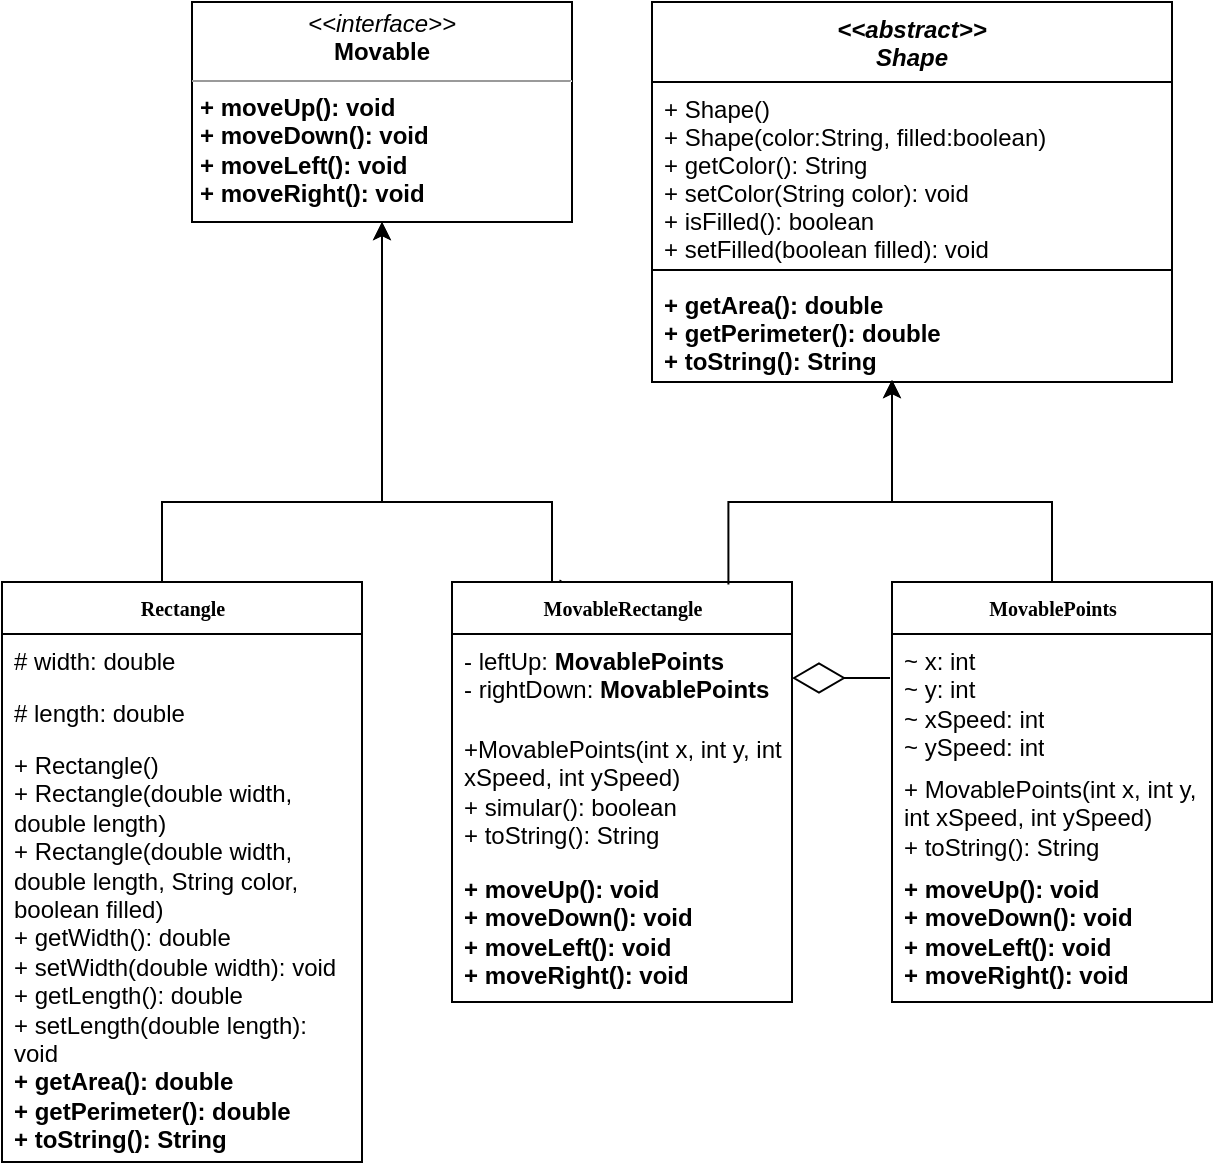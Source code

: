 <mxfile version="13.9.9" type="device"><diagram name="Page-1" id="c4acf3e9-155e-7222-9cf6-157b1a14988f"><mxGraphModel dx="593" dy="347" grid="1" gridSize="10" guides="1" tooltips="1" connect="1" arrows="1" fold="1" page="1" pageScale="1" pageWidth="850" pageHeight="1100" background="#ffffff" math="0" shadow="0"><root><mxCell id="0"/><mxCell id="1" parent="0"/><mxCell id="zzBUbKRTU0ExfQHecpJ2-25" style="edgeStyle=orthogonalEdgeStyle;rounded=0;orthogonalLoop=1;jettySize=auto;html=1;exitX=0.5;exitY=0;exitDx=0;exitDy=0;entryX=0.5;entryY=1;entryDx=0;entryDy=0;" edge="1" parent="1" source="17acba5748e5396b-30" target="5d2195bd80daf111-18"><mxGeometry relative="1" as="geometry"><Array as="points"><mxPoint x="235" y="310"/><mxPoint x="345" y="310"/></Array></mxGeometry></mxCell><mxCell id="17acba5748e5396b-30" value="&lt;b&gt;Rectangle&lt;/b&gt;" style="swimlane;html=1;fontStyle=0;childLayout=stackLayout;horizontal=1;startSize=26;fillColor=none;horizontalStack=0;resizeParent=1;resizeLast=0;collapsible=1;marginBottom=0;swimlaneFillColor=#ffffff;rounded=0;shadow=0;comic=0;labelBackgroundColor=none;strokeWidth=1;fontFamily=Verdana;fontSize=10;align=center;" parent="1" vertex="1"><mxGeometry x="155" y="350" width="180" height="290" as="geometry"/></mxCell><mxCell id="17acba5748e5396b-31" value="# width: double" style="text;html=1;strokeColor=none;fillColor=none;align=left;verticalAlign=top;spacingLeft=4;spacingRight=4;whiteSpace=wrap;overflow=hidden;rotatable=0;points=[[0,0.5],[1,0.5]];portConstraint=eastwest;" parent="17acba5748e5396b-30" vertex="1"><mxGeometry y="26" width="180" height="26" as="geometry"/></mxCell><mxCell id="17acba5748e5396b-32" value="# length: double" style="text;html=1;strokeColor=none;fillColor=none;align=left;verticalAlign=top;spacingLeft=4;spacingRight=4;whiteSpace=wrap;overflow=hidden;rotatable=0;points=[[0,0.5],[1,0.5]];portConstraint=eastwest;" parent="17acba5748e5396b-30" vertex="1"><mxGeometry y="52" width="180" height="26" as="geometry"/></mxCell><mxCell id="17acba5748e5396b-33" value="+ Rectangle()&lt;br&gt;+ Rectangle(double width, double length)&lt;br&gt;+ Rectangle(double width, double length, String color, boolean filled)&lt;br&gt;+ getWidth(): double&lt;br&gt;+ setWidth(double width): void&lt;br&gt;+ getLength(): double&lt;br&gt;+ setLength(double length): void&lt;br&gt;&lt;b&gt;+ getArea(): double&lt;br&gt;+ getPerimeter(): double&lt;br&gt;+ toString(): String&lt;/b&gt;" style="text;html=1;strokeColor=none;fillColor=none;align=left;verticalAlign=top;spacingLeft=4;spacingRight=4;whiteSpace=wrap;overflow=hidden;rotatable=0;points=[[0,0.5],[1,0.5]];portConstraint=eastwest;" parent="17acba5748e5396b-30" vertex="1"><mxGeometry y="78" width="180" height="212" as="geometry"/></mxCell><mxCell id="5d2195bd80daf111-18" value="&lt;p style=&quot;margin: 0px ; margin-top: 4px ; text-align: center&quot;&gt;&lt;i&gt;&amp;lt;&amp;lt;interface&amp;gt;&amp;gt;&lt;/i&gt;&lt;br&gt;&lt;b&gt;Movable&lt;/b&gt;&lt;/p&gt;&lt;hr size=&quot;1&quot;&gt;&lt;p style=&quot;margin: 0px ; margin-left: 4px&quot;&gt;&lt;b&gt;+ moveUp(): void&lt;br&gt;+ moveDown(): void&lt;/b&gt;&lt;/p&gt;&lt;p style=&quot;margin: 0px ; margin-left: 4px&quot;&gt;&lt;b&gt;+ moveLeft(): void&lt;br&gt;&lt;/b&gt;&lt;/p&gt;&lt;p style=&quot;margin: 0px ; margin-left: 4px&quot;&gt;&lt;b&gt;+ moveRight(): void&lt;/b&gt;&lt;br&gt;&lt;/p&gt;" style="verticalAlign=top;align=left;overflow=fill;fontSize=12;fontFamily=Helvetica;html=1;rounded=0;shadow=0;comic=0;labelBackgroundColor=none;strokeWidth=1" parent="1" vertex="1"><mxGeometry x="250" y="60" width="190" height="110" as="geometry"/></mxCell><mxCell id="zzBUbKRTU0ExfQHecpJ2-2" value="&lt;&lt;abstract&gt;&gt;&#10;Shape" style="swimlane;fontStyle=3;align=center;verticalAlign=top;childLayout=stackLayout;horizontal=1;startSize=40;horizontalStack=0;resizeParent=1;resizeParentMax=0;resizeLast=0;collapsible=1;marginBottom=0;" vertex="1" parent="1"><mxGeometry x="480" y="60" width="260" height="190" as="geometry"/></mxCell><mxCell id="zzBUbKRTU0ExfQHecpJ2-3" value="+ Shape()&#10;+ Shape(color:String, filled:boolean)&#10;+ getColor(): String&#10;+ setColor(String color): void&#10;+ isFilled(): boolean&#10;+ setFilled(boolean filled): void" style="text;strokeColor=none;fillColor=none;align=left;verticalAlign=top;spacingLeft=4;spacingRight=4;overflow=hidden;rotatable=0;points=[[0,0.5],[1,0.5]];portConstraint=eastwest;" vertex="1" parent="zzBUbKRTU0ExfQHecpJ2-2"><mxGeometry y="40" width="260" height="90" as="geometry"/></mxCell><mxCell id="zzBUbKRTU0ExfQHecpJ2-4" value="" style="line;strokeWidth=1;fillColor=none;align=left;verticalAlign=middle;spacingTop=-1;spacingLeft=3;spacingRight=3;rotatable=0;labelPosition=right;points=[];portConstraint=eastwest;" vertex="1" parent="zzBUbKRTU0ExfQHecpJ2-2"><mxGeometry y="130" width="260" height="8" as="geometry"/></mxCell><mxCell id="zzBUbKRTU0ExfQHecpJ2-5" value="+ getArea(): double&#10;+ getPerimeter(): double&#10;+ toString(): String&#10;&#10;" style="text;strokeColor=none;fillColor=none;align=left;verticalAlign=top;spacingLeft=4;spacingRight=4;overflow=hidden;rotatable=0;points=[[0,0.5],[1,0.5]];portConstraint=eastwest;fontStyle=1" vertex="1" parent="zzBUbKRTU0ExfQHecpJ2-2"><mxGeometry y="138" width="260" height="52" as="geometry"/></mxCell><mxCell id="zzBUbKRTU0ExfQHecpJ2-29" style="edgeStyle=orthogonalEdgeStyle;rounded=0;orthogonalLoop=1;jettySize=auto;html=1;exitX=0.5;exitY=0;exitDx=0;exitDy=0;" edge="1" parent="1" source="zzBUbKRTU0ExfQHecpJ2-6"><mxGeometry relative="1" as="geometry"><mxPoint x="600" y="249" as="targetPoint"/><Array as="points"><mxPoint x="680" y="310"/><mxPoint x="600" y="310"/><mxPoint x="600" y="249"/></Array></mxGeometry></mxCell><mxCell id="zzBUbKRTU0ExfQHecpJ2-6" value="&lt;b&gt;MovablePoints&lt;/b&gt;" style="swimlane;html=1;fontStyle=0;childLayout=stackLayout;horizontal=1;startSize=26;fillColor=none;horizontalStack=0;resizeParent=1;resizeLast=0;collapsible=1;marginBottom=0;swimlaneFillColor=#ffffff;rounded=0;shadow=0;comic=0;labelBackgroundColor=none;strokeWidth=1;fontFamily=Verdana;fontSize=10;align=center;" vertex="1" parent="1"><mxGeometry x="600" y="350" width="160" height="210" as="geometry"/></mxCell><mxCell id="zzBUbKRTU0ExfQHecpJ2-7" value="~ x: int&lt;br&gt;~ y: int&lt;br&gt;~ xSpeed: int&lt;br&gt;~ ySpeed: int" style="text;html=1;strokeColor=none;fillColor=none;align=left;verticalAlign=top;spacingLeft=4;spacingRight=4;whiteSpace=wrap;overflow=hidden;rotatable=0;points=[[0,0.5],[1,0.5]];portConstraint=eastwest;" vertex="1" parent="zzBUbKRTU0ExfQHecpJ2-6"><mxGeometry y="26" width="160" height="64" as="geometry"/></mxCell><mxCell id="zzBUbKRTU0ExfQHecpJ2-8" value="+ MovablePoints(int x, int y, int xSpeed, int ySpeed)&lt;br&gt;+ toString(): String&amp;nbsp;" style="text;html=1;strokeColor=none;fillColor=none;align=left;verticalAlign=top;spacingLeft=4;spacingRight=4;whiteSpace=wrap;overflow=hidden;rotatable=0;points=[[0,0.5],[1,0.5]];portConstraint=eastwest;" vertex="1" parent="zzBUbKRTU0ExfQHecpJ2-6"><mxGeometry y="90" width="160" height="50" as="geometry"/></mxCell><mxCell id="zzBUbKRTU0ExfQHecpJ2-9" value="&lt;b&gt;+ moveUp(): void&lt;br&gt;+ moveDown(): void&lt;br&gt;+ moveLeft(): void&lt;br&gt;+ moveRight(): void&lt;/b&gt;" style="text;html=1;strokeColor=none;fillColor=none;align=left;verticalAlign=top;spacingLeft=4;spacingRight=4;whiteSpace=wrap;overflow=hidden;rotatable=0;points=[[0,0.5],[1,0.5]];portConstraint=eastwest;" vertex="1" parent="zzBUbKRTU0ExfQHecpJ2-6"><mxGeometry y="140" width="160" height="70" as="geometry"/></mxCell><mxCell id="zzBUbKRTU0ExfQHecpJ2-26" style="edgeStyle=orthogonalEdgeStyle;rounded=0;orthogonalLoop=1;jettySize=auto;html=1;entryX=0.5;entryY=1;entryDx=0;entryDy=0;exitX=0.319;exitY=-0.005;exitDx=0;exitDy=0;exitPerimeter=0;" edge="1" parent="1" source="zzBUbKRTU0ExfQHecpJ2-10" target="5d2195bd80daf111-18"><mxGeometry relative="1" as="geometry"><mxPoint x="300.0" y="190" as="targetPoint"/><mxPoint x="440" y="350" as="sourcePoint"/><Array as="points"><mxPoint x="430" y="350"/><mxPoint x="430" y="310"/><mxPoint x="345" y="310"/></Array></mxGeometry></mxCell><mxCell id="zzBUbKRTU0ExfQHecpJ2-27" style="edgeStyle=orthogonalEdgeStyle;rounded=0;orthogonalLoop=1;jettySize=auto;html=1;exitX=0.813;exitY=0.006;exitDx=0;exitDy=0;exitPerimeter=0;" edge="1" parent="1" source="zzBUbKRTU0ExfQHecpJ2-10"><mxGeometry relative="1" as="geometry"><mxPoint x="600" y="249" as="targetPoint"/><Array as="points"><mxPoint x="518" y="310"/><mxPoint x="600" y="310"/></Array></mxGeometry></mxCell><mxCell id="zzBUbKRTU0ExfQHecpJ2-10" value="&lt;b&gt;MovableRectangle&lt;/b&gt;" style="swimlane;html=1;fontStyle=0;childLayout=stackLayout;horizontal=1;startSize=26;fillColor=none;horizontalStack=0;resizeParent=1;resizeLast=0;collapsible=1;marginBottom=0;swimlaneFillColor=#ffffff;rounded=0;shadow=0;comic=0;labelBackgroundColor=none;strokeWidth=1;fontFamily=Verdana;fontSize=10;align=center;" vertex="1" parent="1"><mxGeometry x="380" y="350" width="170" height="210" as="geometry"/></mxCell><mxCell id="zzBUbKRTU0ExfQHecpJ2-11" value="- leftUp:&amp;nbsp;&lt;b&gt;MovablePoints&lt;/b&gt;&lt;br&gt;- rightDown:&amp;nbsp;&lt;b&gt;MovablePoints&lt;/b&gt;" style="text;html=1;strokeColor=none;fillColor=none;align=left;verticalAlign=top;spacingLeft=4;spacingRight=4;whiteSpace=wrap;overflow=hidden;rotatable=0;points=[[0,0.5],[1,0.5]];portConstraint=eastwest;" vertex="1" parent="zzBUbKRTU0ExfQHecpJ2-10"><mxGeometry y="26" width="170" height="44" as="geometry"/></mxCell><mxCell id="zzBUbKRTU0ExfQHecpJ2-12" value="+MovablePoints(int x, int y, int xSpeed, int ySpeed)&lt;br&gt;+ simular(): boolean&lt;br&gt;+ toString(): String" style="text;html=1;strokeColor=none;fillColor=none;align=left;verticalAlign=top;spacingLeft=4;spacingRight=4;whiteSpace=wrap;overflow=hidden;rotatable=0;points=[[0,0.5],[1,0.5]];portConstraint=eastwest;" vertex="1" parent="zzBUbKRTU0ExfQHecpJ2-10"><mxGeometry y="70" width="170" height="70" as="geometry"/></mxCell><mxCell id="zzBUbKRTU0ExfQHecpJ2-13" value="&lt;b&gt;+ moveUp(): void&lt;br&gt;+ moveDown(): void&lt;br&gt;+ moveLeft(): void&lt;br&gt;+ moveRight(): void&lt;/b&gt;" style="text;html=1;strokeColor=none;fillColor=none;align=left;verticalAlign=top;spacingLeft=4;spacingRight=4;whiteSpace=wrap;overflow=hidden;rotatable=0;points=[[0,0.5],[1,0.5]];portConstraint=eastwest;" vertex="1" parent="zzBUbKRTU0ExfQHecpJ2-10"><mxGeometry y="140" width="170" height="70" as="geometry"/></mxCell><mxCell id="zzBUbKRTU0ExfQHecpJ2-22" value="" style="endArrow=block;endSize=16;endFill=0;html=1;entryX=0.75;entryY=1;entryDx=0;entryDy=0;strokeColor=none;" edge="1" parent="1" target="5d2195bd80daf111-18"><mxGeometry width="160" relative="1" as="geometry"><mxPoint x="333" y="280" as="sourcePoint"/><mxPoint x="510" y="270" as="targetPoint"/></mxGeometry></mxCell><mxCell id="zzBUbKRTU0ExfQHecpJ2-43" value="" style="endArrow=diamondThin;endFill=0;endSize=24;html=1;entryX=1;entryY=0.5;entryDx=0;entryDy=0;" edge="1" parent="1" target="zzBUbKRTU0ExfQHecpJ2-11"><mxGeometry width="160" relative="1" as="geometry"><mxPoint x="599" y="398" as="sourcePoint"/><mxPoint x="540" y="428" as="targetPoint"/></mxGeometry></mxCell></root></mxGraphModel></diagram></mxfile>